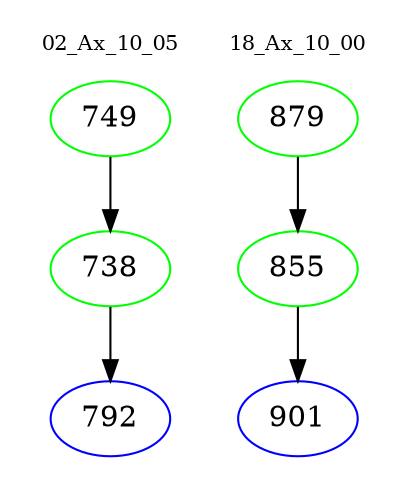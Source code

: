 digraph{
subgraph cluster_0 {
color = white
label = "02_Ax_10_05";
fontsize=10;
T0_749 [label="749", color="green"]
T0_749 -> T0_738 [color="black"]
T0_738 [label="738", color="green"]
T0_738 -> T0_792 [color="black"]
T0_792 [label="792", color="blue"]
}
subgraph cluster_1 {
color = white
label = "18_Ax_10_00";
fontsize=10;
T1_879 [label="879", color="green"]
T1_879 -> T1_855 [color="black"]
T1_855 [label="855", color="green"]
T1_855 -> T1_901 [color="black"]
T1_901 [label="901", color="blue"]
}
}
